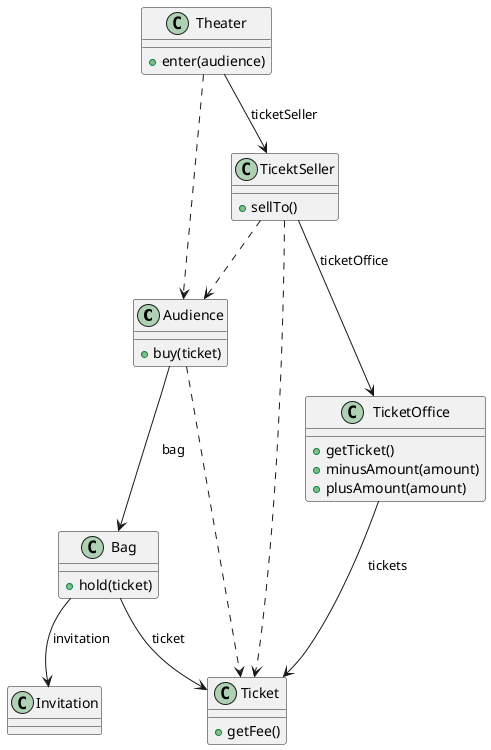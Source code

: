 @startuml
Audience --> Bag: bag
Audience ..> Ticket

Bag --> Invitation: invitation
Bag --> Ticket: ticket

TicektSeller --> TicketOffice: ticketOffice
TicektSeller ..> Ticket
TicektSeller ..> Audience

TicketOffice --> Ticket: tickets

Theater --> TicektSeller: ticketSeller
Theater ..> Audience

class Audience {
  +buy(ticket)
}

class Bag {
  +hold(ticket)
}

class Invitation {
  
}

class Ticket {
  +getFee()
}

class TicektSeller {
  +sellTo()
}

class TicketOffice {
  +getTicket()
  +minusAmount(amount)
  +plusAmount(amount)
}

class Theater {
  +enter(audience)
}
@enduml